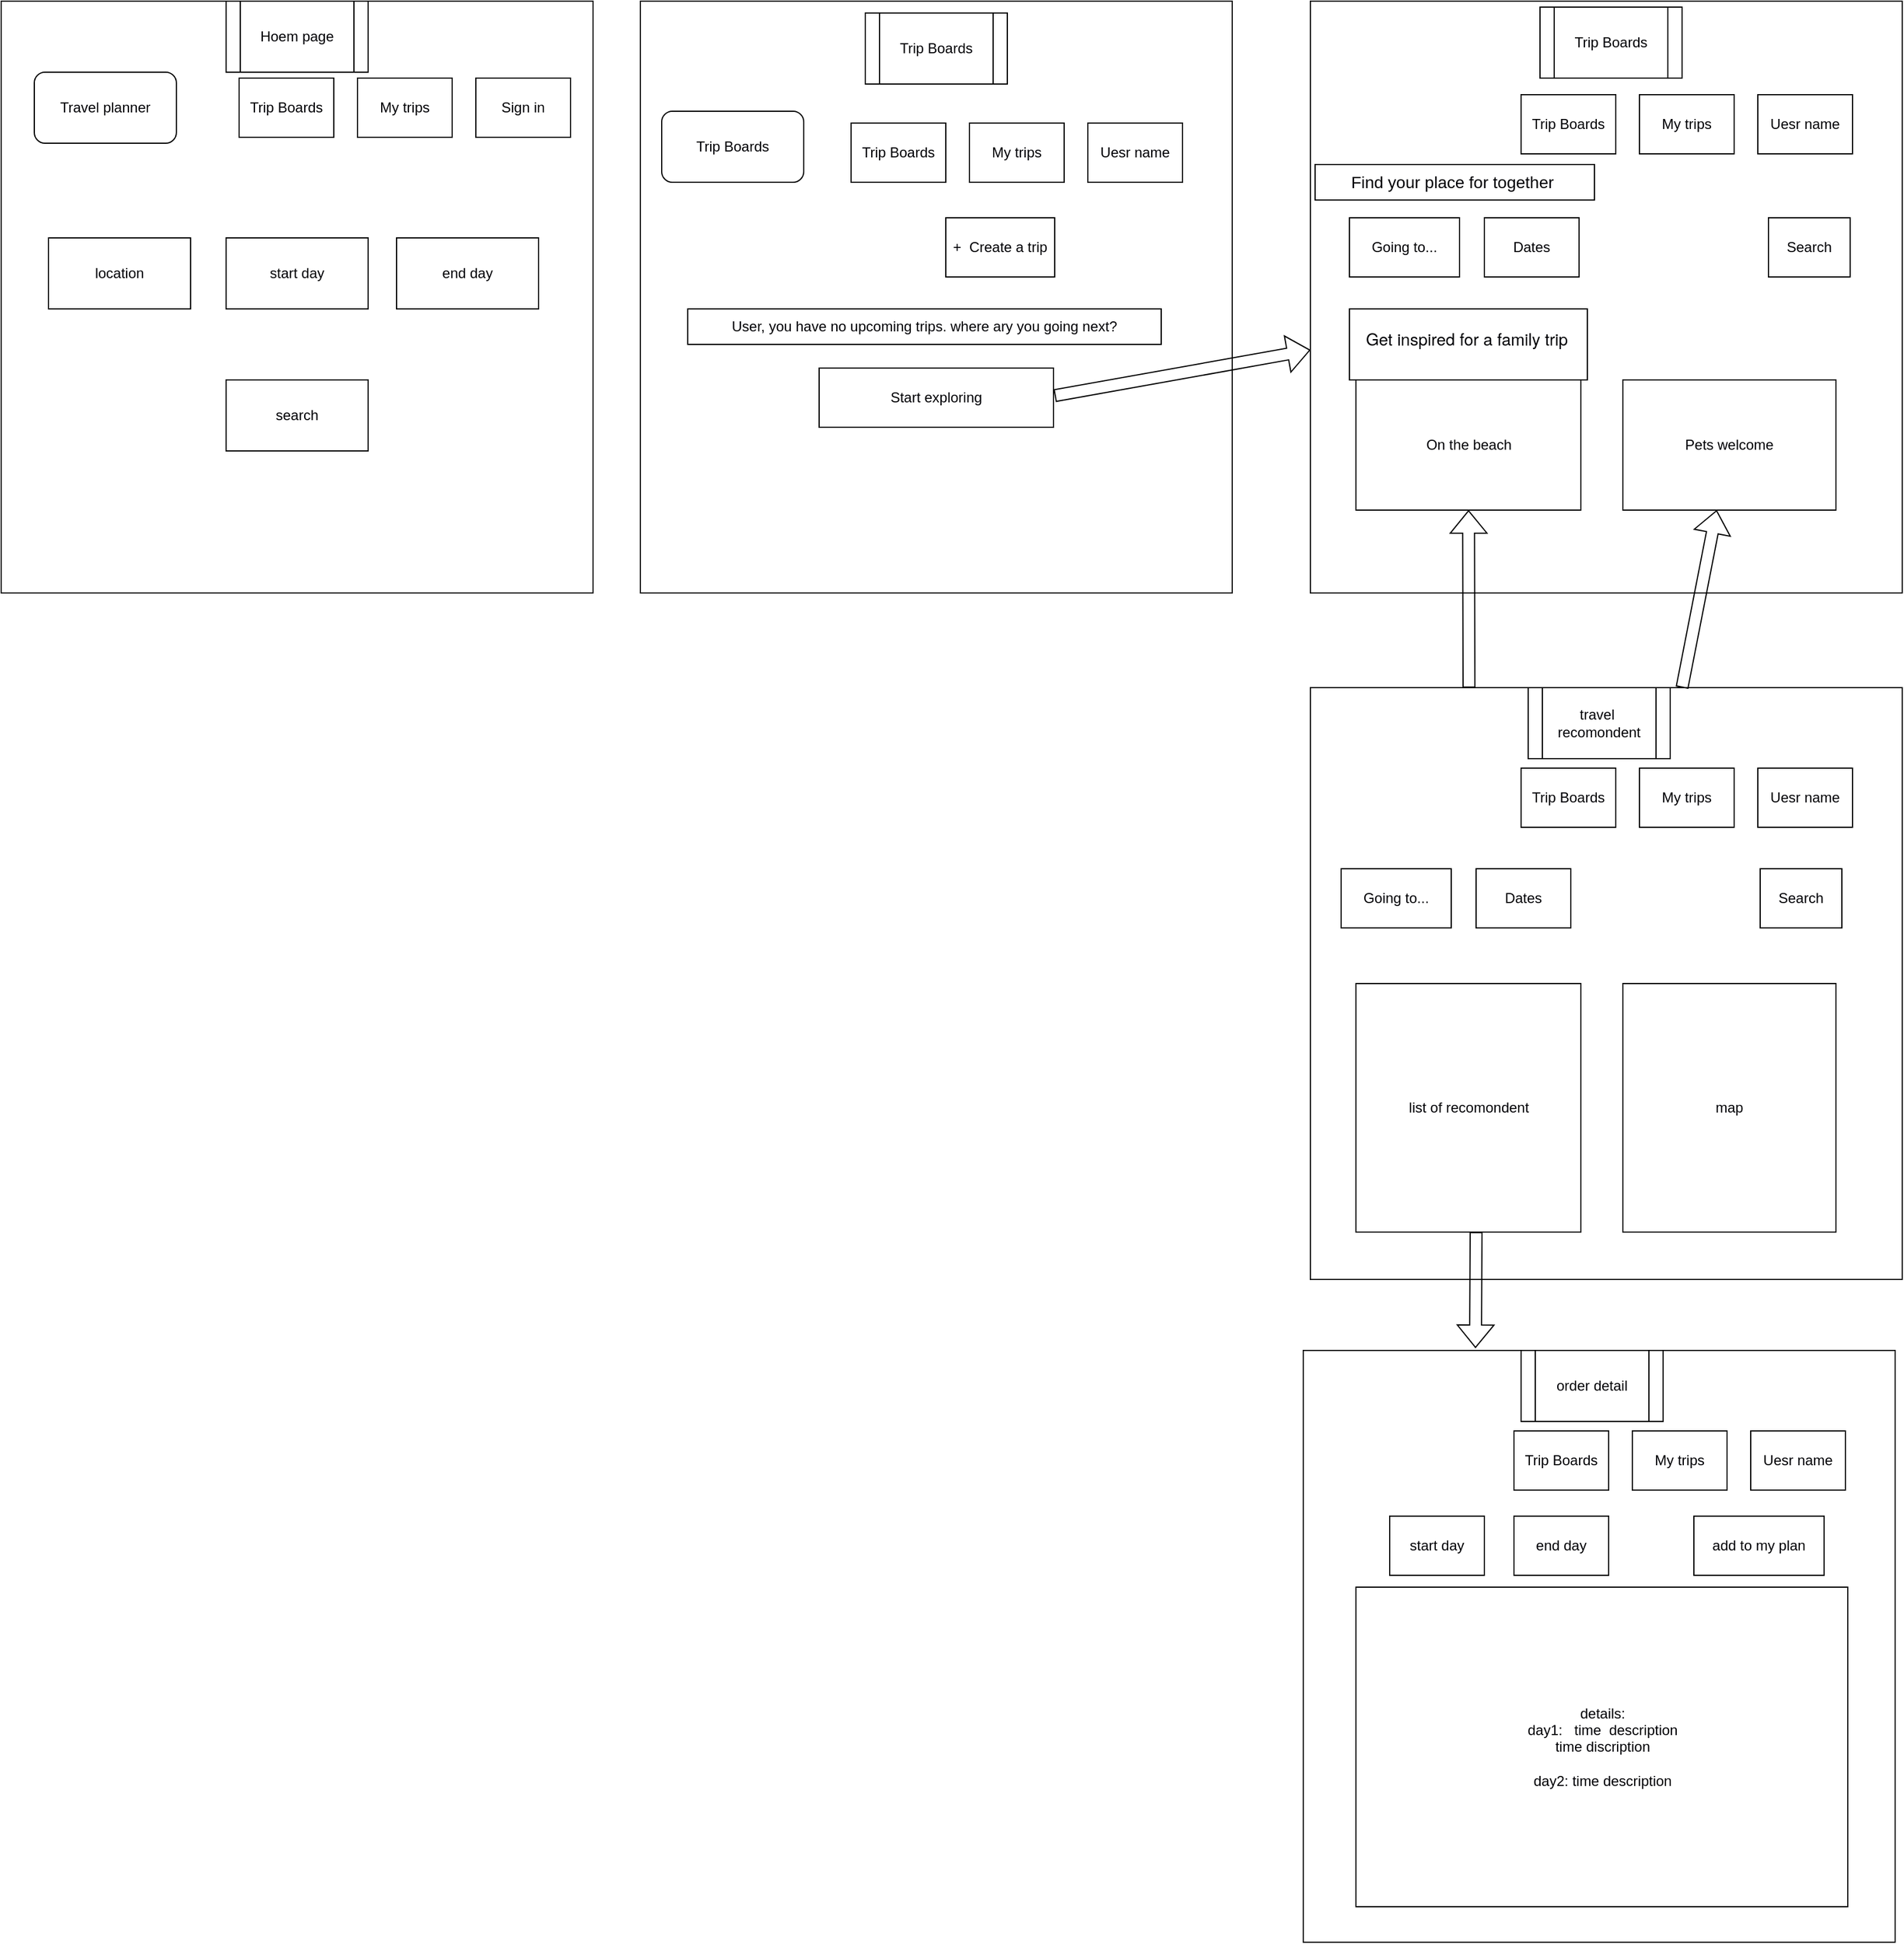 <mxfile>
    <diagram name="Page-1" id="9f46799a-70d6-7492-0946-bef42562c5a5">
        <mxGraphModel dx="1717" dy="339" grid="0" gridSize="10" guides="1" tooltips="1" connect="1" arrows="1" fold="1" page="1" pageScale="1" pageWidth="1100" pageHeight="850" background="#FFFFFF" math="0" shadow="0">
            <root>
                <mxCell id="0"/>
                <mxCell id="1" parent="0"/>
                <mxCell id="qfoYTjSmPovr-xyfiKrV-1" value="" style="whiteSpace=wrap;html=1;aspect=fixed;fillColor=none;strokeColor=#000000;fontColor=#000005;" parent="1" vertex="1">
                    <mxGeometry x="-1080" y="10" width="500" height="500" as="geometry"/>
                </mxCell>
                <mxCell id="qfoYTjSmPovr-xyfiKrV-2" value="Travel planner" style="rounded=1;whiteSpace=wrap;html=1;fillColor=none;strokeColor=#000000;fontColor=#000005;" parent="1" vertex="1">
                    <mxGeometry x="-1052" y="70" width="120" height="60" as="geometry"/>
                </mxCell>
                <mxCell id="qfoYTjSmPovr-xyfiKrV-3" value="Sign in" style="rounded=0;whiteSpace=wrap;html=1;fillColor=none;strokeColor=#000000;fontColor=#000005;" parent="1" vertex="1">
                    <mxGeometry x="-679" y="75" width="80" height="50" as="geometry"/>
                </mxCell>
                <mxCell id="qfoYTjSmPovr-xyfiKrV-13" value="My trips" style="rounded=0;whiteSpace=wrap;html=1;fillColor=none;strokeColor=#000000;fontColor=#000005;" parent="1" vertex="1">
                    <mxGeometry x="-779" y="75" width="80" height="50" as="geometry"/>
                </mxCell>
                <mxCell id="qfoYTjSmPovr-xyfiKrV-14" value="Trip Boards" style="rounded=0;whiteSpace=wrap;html=1;fillColor=none;strokeColor=#000000;fontColor=#000005;" parent="1" vertex="1">
                    <mxGeometry x="-879" y="75" width="80" height="50" as="geometry"/>
                </mxCell>
                <mxCell id="qfoYTjSmPovr-xyfiKrV-15" value="" style="whiteSpace=wrap;html=1;aspect=fixed;fillColor=none;strokeColor=#000000;fontColor=#000005;" parent="1" vertex="1">
                    <mxGeometry x="-540" y="10" width="500" height="500" as="geometry"/>
                </mxCell>
                <mxCell id="qfoYTjSmPovr-xyfiKrV-16" value="Trip Boards" style="rounded=1;whiteSpace=wrap;html=1;fillColor=none;strokeColor=#000000;fontColor=#000005;" parent="1" vertex="1">
                    <mxGeometry x="-522" y="103" width="120" height="60" as="geometry"/>
                </mxCell>
                <mxCell id="qfoYTjSmPovr-xyfiKrV-17" value="Uesr name" style="rounded=0;whiteSpace=wrap;html=1;fillColor=none;strokeColor=#000000;fontColor=#000005;" parent="1" vertex="1">
                    <mxGeometry x="-162" y="113" width="80" height="50" as="geometry"/>
                </mxCell>
                <mxCell id="qfoYTjSmPovr-xyfiKrV-22" value="My trips" style="rounded=0;whiteSpace=wrap;html=1;fillColor=none;strokeColor=#000000;fontColor=#000005;" parent="1" vertex="1">
                    <mxGeometry x="-262" y="113" width="80" height="50" as="geometry"/>
                </mxCell>
                <mxCell id="qfoYTjSmPovr-xyfiKrV-23" value="+&amp;nbsp; Create a trip" style="rounded=0;whiteSpace=wrap;html=1;fillColor=none;strokeColor=#000000;fontColor=#000005;" parent="1" vertex="1">
                    <mxGeometry x="-282" y="193" width="92" height="50" as="geometry"/>
                </mxCell>
                <mxCell id="qfoYTjSmPovr-xyfiKrV-24" value="Trip Boards" style="rounded=0;whiteSpace=wrap;html=1;fillColor=none;strokeColor=#000000;fontColor=#000005;" parent="1" vertex="1">
                    <mxGeometry x="-362" y="113" width="80" height="50" as="geometry"/>
                </mxCell>
                <mxCell id="qfoYTjSmPovr-xyfiKrV-26" value="Start exploring" style="rounded=0;whiteSpace=wrap;html=1;fillColor=none;strokeColor=#000000;fontColor=#000005;" parent="1" vertex="1">
                    <mxGeometry x="-389" y="320" width="198" height="50" as="geometry"/>
                </mxCell>
                <mxCell id="qfoYTjSmPovr-xyfiKrV-27" value="User, you have no upcoming trips. where ary you going next?" style="text;html=1;strokeColor=#000000;fillColor=none;align=center;verticalAlign=middle;whiteSpace=wrap;rounded=0;fontColor=#000005;" parent="1" vertex="1">
                    <mxGeometry x="-500" y="270" width="400" height="30" as="geometry"/>
                </mxCell>
                <mxCell id="qfoYTjSmPovr-xyfiKrV-28" value="" style="whiteSpace=wrap;html=1;aspect=fixed;fillColor=none;strokeColor=#000000;fontColor=#000005;" parent="1" vertex="1">
                    <mxGeometry x="26" y="10" width="500" height="500" as="geometry"/>
                </mxCell>
                <mxCell id="qfoYTjSmPovr-xyfiKrV-30" value="Uesr name" style="rounded=0;whiteSpace=wrap;html=1;fillColor=none;strokeColor=#000000;fontColor=#000005;" parent="1" vertex="1">
                    <mxGeometry x="404" y="89" width="80" height="50" as="geometry"/>
                </mxCell>
                <mxCell id="qfoYTjSmPovr-xyfiKrV-31" value="My trips" style="rounded=0;whiteSpace=wrap;html=1;fillColor=none;strokeColor=#000000;fontColor=#000005;" parent="1" vertex="1">
                    <mxGeometry x="304" y="89" width="80" height="50" as="geometry"/>
                </mxCell>
                <mxCell id="qfoYTjSmPovr-xyfiKrV-33" value="Trip Boards" style="rounded=0;whiteSpace=wrap;html=1;fillColor=none;strokeColor=#000000;fontColor=#000005;" parent="1" vertex="1">
                    <mxGeometry x="204" y="89" width="80" height="50" as="geometry"/>
                </mxCell>
                <mxCell id="qfoYTjSmPovr-xyfiKrV-34" value="Going to..." style="rounded=0;whiteSpace=wrap;html=1;fillColor=none;strokeColor=#000000;fontColor=#000005;" parent="1" vertex="1">
                    <mxGeometry x="59" y="193" width="93" height="50" as="geometry"/>
                </mxCell>
                <mxCell id="qfoYTjSmPovr-xyfiKrV-39" value="" style="shape=flexArrow;endArrow=classic;html=1;rounded=0;fillColor=none;strokeColor=#000000;fontColor=#000005;" parent="1" target="qfoYTjSmPovr-xyfiKrV-28" edge="1">
                    <mxGeometry width="50" height="50" relative="1" as="geometry">
                        <mxPoint x="-190" y="343.33" as="sourcePoint"/>
                        <mxPoint x="-60.0" y="299.997" as="targetPoint"/>
                    </mxGeometry>
                </mxCell>
                <mxCell id="qfoYTjSmPovr-xyfiKrV-40" value="&lt;font style=&quot;font-size: 14px;&quot;&gt;Find your place for together&amp;nbsp;&lt;/font&gt;" style="text;html=1;strokeColor=#000000;fillColor=none;align=center;verticalAlign=middle;whiteSpace=wrap;rounded=0;fontColor=#000005;" parent="1" vertex="1">
                    <mxGeometry x="30" y="148" width="236" height="30" as="geometry"/>
                </mxCell>
                <mxCell id="qfoYTjSmPovr-xyfiKrV-41" value="Dates" style="rounded=0;whiteSpace=wrap;html=1;fillColor=none;strokeColor=#000000;fontColor=#000005;" parent="1" vertex="1">
                    <mxGeometry x="173" y="193" width="80" height="50" as="geometry"/>
                </mxCell>
                <mxCell id="qfoYTjSmPovr-xyfiKrV-43" value="Search" style="rounded=0;whiteSpace=wrap;html=1;fillColor=none;strokeColor=#000000;fontColor=#000005;" parent="1" vertex="1">
                    <mxGeometry x="413" y="193" width="69" height="50" as="geometry"/>
                </mxCell>
                <mxCell id="qfoYTjSmPovr-xyfiKrV-44" value="&lt;h2 class=&quot;uitk-heading uitk-heading-3&quot; style=&quot;box-sizing: border-box; margin: 0px; padding: 0px 0.75rem; font-weight: 500; line-height: 2rem; font-family: &amp;quot;FreightSansLF Pro&amp;quot;, &amp;quot;Noto Sans JP&amp;quot;, &amp;quot;Noto Sans KR&amp;quot;, &amp;quot;Helvetica Neue&amp;quot;, Helvetica, Arial, &amp;quot;Lucida Grande&amp;quot;, &amp;quot;Segoe UI&amp;quot;, Tahoma, -apple-system, Roboto, sans-serif; font-style: normal; font-variant-ligatures: normal; font-variant-caps: normal; letter-spacing: normal; orphans: 2; text-align: start; text-indent: 0px; text-transform: none; widows: 2; word-spacing: 0px; -webkit-text-stroke-width: 0px; background-color: rgb(255, 255, 255); text-decoration-thickness: initial; text-decoration-style: initial; text-decoration-color: initial;&quot;&gt;&lt;font style=&quot;font-size: 14px;&quot;&gt;Get inspired for a family trip&lt;/font&gt;&lt;/h2&gt;" style="text;whiteSpace=wrap;html=1;fillColor=none;strokeColor=#000000;fontColor=#000005;" parent="1" vertex="1">
                    <mxGeometry x="59" y="270" width="201" height="60" as="geometry"/>
                </mxCell>
                <mxCell id="qfoYTjSmPovr-xyfiKrV-45" value="On the beach" style="rounded=0;whiteSpace=wrap;html=1;fillColor=none;strokeColor=#000000;fontColor=#000005;" parent="1" vertex="1">
                    <mxGeometry x="64.5" y="330" width="190" height="110" as="geometry"/>
                </mxCell>
                <mxCell id="qfoYTjSmPovr-xyfiKrV-46" value="Pets welcome" style="rounded=0;whiteSpace=wrap;html=1;fillColor=none;strokeColor=#000000;fontColor=#000005;" parent="1" vertex="1">
                    <mxGeometry x="290" y="330" width="180" height="110" as="geometry"/>
                </mxCell>
                <mxCell id="qfoYTjSmPovr-xyfiKrV-47" value="" style="whiteSpace=wrap;html=1;aspect=fixed;fillColor=none;strokeColor=#000000;fontColor=#000005;" parent="1" vertex="1">
                    <mxGeometry x="26" y="590" width="500" height="500" as="geometry"/>
                </mxCell>
                <mxCell id="qfoYTjSmPovr-xyfiKrV-49" value="Uesr name" style="rounded=0;whiteSpace=wrap;html=1;fillColor=none;strokeColor=#000000;fontColor=#000005;" parent="1" vertex="1">
                    <mxGeometry x="404" y="658" width="80" height="50" as="geometry"/>
                </mxCell>
                <mxCell id="qfoYTjSmPovr-xyfiKrV-50" value="My trips" style="rounded=0;whiteSpace=wrap;html=1;fillColor=none;strokeColor=#000000;fontColor=#000005;" parent="1" vertex="1">
                    <mxGeometry x="304" y="658" width="80" height="50" as="geometry"/>
                </mxCell>
                <mxCell id="qfoYTjSmPovr-xyfiKrV-51" value="Trip Boards" style="rounded=0;whiteSpace=wrap;html=1;fillColor=none;strokeColor=#000000;fontColor=#000005;" parent="1" vertex="1">
                    <mxGeometry x="204" y="658" width="80" height="50" as="geometry"/>
                </mxCell>
                <mxCell id="qfoYTjSmPovr-xyfiKrV-52" value="Going to..." style="rounded=0;whiteSpace=wrap;html=1;fillColor=none;strokeColor=#000000;fontColor=#000005;" parent="1" vertex="1">
                    <mxGeometry x="52" y="743" width="93" height="50" as="geometry"/>
                </mxCell>
                <mxCell id="qfoYTjSmPovr-xyfiKrV-54" value="Dates" style="rounded=0;whiteSpace=wrap;html=1;fillColor=none;strokeColor=#000000;fontColor=#000005;" parent="1" vertex="1">
                    <mxGeometry x="166" y="743" width="80" height="50" as="geometry"/>
                </mxCell>
                <mxCell id="qfoYTjSmPovr-xyfiKrV-56" value="Search" style="rounded=0;whiteSpace=wrap;html=1;fillColor=none;strokeColor=#000000;fontColor=#000005;" parent="1" vertex="1">
                    <mxGeometry x="406" y="743" width="69" height="50" as="geometry"/>
                </mxCell>
                <mxCell id="qfoYTjSmPovr-xyfiKrV-58" value="list of recomondent" style="rounded=0;whiteSpace=wrap;html=1;fillColor=none;strokeColor=#000000;fontColor=#000005;" parent="1" vertex="1">
                    <mxGeometry x="64.5" y="840" width="190" height="210" as="geometry"/>
                </mxCell>
                <mxCell id="qfoYTjSmPovr-xyfiKrV-59" value="map" style="rounded=0;whiteSpace=wrap;html=1;fillColor=none;strokeColor=#000000;fontColor=#000005;" parent="1" vertex="1">
                    <mxGeometry x="290" y="840" width="180" height="210" as="geometry"/>
                </mxCell>
                <mxCell id="qfoYTjSmPovr-xyfiKrV-62" value="" style="shape=flexArrow;endArrow=classic;html=1;rounded=0;fillColor=none;strokeColor=#000000;fontColor=#000005;" parent="1" target="qfoYTjSmPovr-xyfiKrV-45" edge="1">
                    <mxGeometry width="50" height="50" relative="1" as="geometry">
                        <mxPoint x="160" y="590" as="sourcePoint"/>
                        <mxPoint x="210" y="540" as="targetPoint"/>
                    </mxGeometry>
                </mxCell>
                <mxCell id="qfoYTjSmPovr-xyfiKrV-63" value="" style="shape=flexArrow;endArrow=classic;html=1;rounded=0;fillColor=none;strokeColor=#000000;fontColor=#000005;" parent="1" target="qfoYTjSmPovr-xyfiKrV-46" edge="1">
                    <mxGeometry width="50" height="50" relative="1" as="geometry">
                        <mxPoint x="340" y="590" as="sourcePoint"/>
                        <mxPoint x="390" y="540" as="targetPoint"/>
                    </mxGeometry>
                </mxCell>
                <mxCell id="qfoYTjSmPovr-xyfiKrV-64" value="Hoem page" style="shape=process;whiteSpace=wrap;html=1;backgroundOutline=1;fillColor=none;strokeColor=#000000;fontColor=#000005;" parent="1" vertex="1">
                    <mxGeometry x="-890" y="10" width="120" height="60" as="geometry"/>
                </mxCell>
                <mxCell id="qfoYTjSmPovr-xyfiKrV-65" value="Trip Boards" style="shape=process;whiteSpace=wrap;html=1;backgroundOutline=1;fillColor=none;strokeColor=#000000;fontColor=#000005;" parent="1" vertex="1">
                    <mxGeometry x="-350" y="20" width="120" height="60" as="geometry"/>
                </mxCell>
                <mxCell id="qfoYTjSmPovr-xyfiKrV-66" value="Trip Boards" style="shape=process;whiteSpace=wrap;html=1;backgroundOutline=1;fillColor=none;strokeColor=#000000;fontColor=#000005;" parent="1" vertex="1">
                    <mxGeometry x="220" y="15" width="120" height="60" as="geometry"/>
                </mxCell>
                <mxCell id="qfoYTjSmPovr-xyfiKrV-67" value="travel&amp;nbsp; recomondent" style="shape=process;whiteSpace=wrap;html=1;backgroundOutline=1;fillColor=none;strokeColor=#000000;fontColor=#000005;" parent="1" vertex="1">
                    <mxGeometry x="210" y="590" width="120" height="60" as="geometry"/>
                </mxCell>
                <mxCell id="qfoYTjSmPovr-xyfiKrV-68" value="" style="whiteSpace=wrap;html=1;aspect=fixed;fillColor=none;strokeColor=#000000;fontColor=#000005;" parent="1" vertex="1">
                    <mxGeometry x="20" y="1150" width="500" height="500" as="geometry"/>
                </mxCell>
                <mxCell id="qfoYTjSmPovr-xyfiKrV-69" value="Uesr name" style="rounded=0;whiteSpace=wrap;html=1;fillColor=none;strokeColor=#000000;fontColor=#000005;" parent="1" vertex="1">
                    <mxGeometry x="398" y="1218" width="80" height="50" as="geometry"/>
                </mxCell>
                <mxCell id="qfoYTjSmPovr-xyfiKrV-70" value="My trips" style="rounded=0;whiteSpace=wrap;html=1;fillColor=none;strokeColor=#000000;fontColor=#000005;" parent="1" vertex="1">
                    <mxGeometry x="298" y="1218" width="80" height="50" as="geometry"/>
                </mxCell>
                <mxCell id="qfoYTjSmPovr-xyfiKrV-71" value="Trip Boards" style="rounded=0;whiteSpace=wrap;html=1;fillColor=none;strokeColor=#000000;fontColor=#000005;" parent="1" vertex="1">
                    <mxGeometry x="198" y="1218" width="80" height="50" as="geometry"/>
                </mxCell>
                <mxCell id="qfoYTjSmPovr-xyfiKrV-78" value="order detail" style="shape=process;whiteSpace=wrap;html=1;backgroundOutline=1;fillColor=none;strokeColor=#000000;fontColor=#000005;" parent="1" vertex="1">
                    <mxGeometry x="204" y="1150" width="120" height="60" as="geometry"/>
                </mxCell>
                <mxCell id="qfoYTjSmPovr-xyfiKrV-79" value="" style="shape=flexArrow;endArrow=classic;html=1;rounded=0;entryX=0.291;entryY=-0.004;entryDx=0;entryDy=0;entryPerimeter=0;fillColor=none;strokeColor=#000000;fontColor=#000005;" parent="1" target="qfoYTjSmPovr-xyfiKrV-68" edge="1">
                    <mxGeometry width="50" height="50" relative="1" as="geometry">
                        <mxPoint x="166" y="1050" as="sourcePoint"/>
                        <mxPoint x="166" y="1130" as="targetPoint"/>
                    </mxGeometry>
                </mxCell>
                <mxCell id="vzecQQMRXoou1gCwc4B0-1" value="location" style="rounded=0;whiteSpace=wrap;html=1;fillColor=none;strokeColor=#000000;fontColor=#000005;" parent="1" vertex="1">
                    <mxGeometry x="-1040" y="210" width="120" height="60" as="geometry"/>
                </mxCell>
                <mxCell id="vzecQQMRXoou1gCwc4B0-2" value="start day" style="rounded=0;whiteSpace=wrap;html=1;fillColor=none;strokeColor=#000000;fontColor=#000005;" parent="1" vertex="1">
                    <mxGeometry x="-890" y="210" width="120" height="60" as="geometry"/>
                </mxCell>
                <mxCell id="vzecQQMRXoou1gCwc4B0-3" value="search" style="rounded=0;whiteSpace=wrap;html=1;fillColor=none;strokeColor=#000000;fontColor=#000005;" parent="1" vertex="1">
                    <mxGeometry x="-890" y="330" width="120" height="60" as="geometry"/>
                </mxCell>
                <mxCell id="vzecQQMRXoou1gCwc4B0-4" value="end day" style="rounded=0;whiteSpace=wrap;html=1;fillColor=none;strokeColor=#000000;fontColor=#000005;" parent="1" vertex="1">
                    <mxGeometry x="-746" y="210" width="120" height="60" as="geometry"/>
                </mxCell>
                <mxCell id="vzecQQMRXoou1gCwc4B0-5" value="details:&lt;br&gt;day1:&amp;nbsp; &amp;nbsp;time&amp;nbsp; description&lt;br&gt;time discription&lt;br&gt;&lt;br&gt;day2: time description" style="rounded=0;whiteSpace=wrap;html=1;fillColor=none;strokeColor=#000000;fontColor=#000005;" parent="1" vertex="1">
                    <mxGeometry x="64.5" y="1350" width="415.5" height="270" as="geometry"/>
                </mxCell>
                <mxCell id="vzecQQMRXoou1gCwc4B0-7" value="start day" style="rounded=0;whiteSpace=wrap;html=1;fillColor=none;strokeColor=#000000;fontColor=#000005;" parent="1" vertex="1">
                    <mxGeometry x="93" y="1290" width="80" height="50" as="geometry"/>
                </mxCell>
                <mxCell id="vzecQQMRXoou1gCwc4B0-8" value="end day" style="rounded=0;whiteSpace=wrap;html=1;fillColor=none;strokeColor=#000000;fontColor=#000005;" parent="1" vertex="1">
                    <mxGeometry x="198" y="1290" width="80" height="50" as="geometry"/>
                </mxCell>
                <mxCell id="vzecQQMRXoou1gCwc4B0-9" value="add to my plan" style="rounded=0;whiteSpace=wrap;html=1;fillColor=none;strokeColor=#000000;fontColor=#000005;" parent="1" vertex="1">
                    <mxGeometry x="350" y="1290" width="110" height="50" as="geometry"/>
                </mxCell>
            </root>
        </mxGraphModel>
    </diagram>
</mxfile>